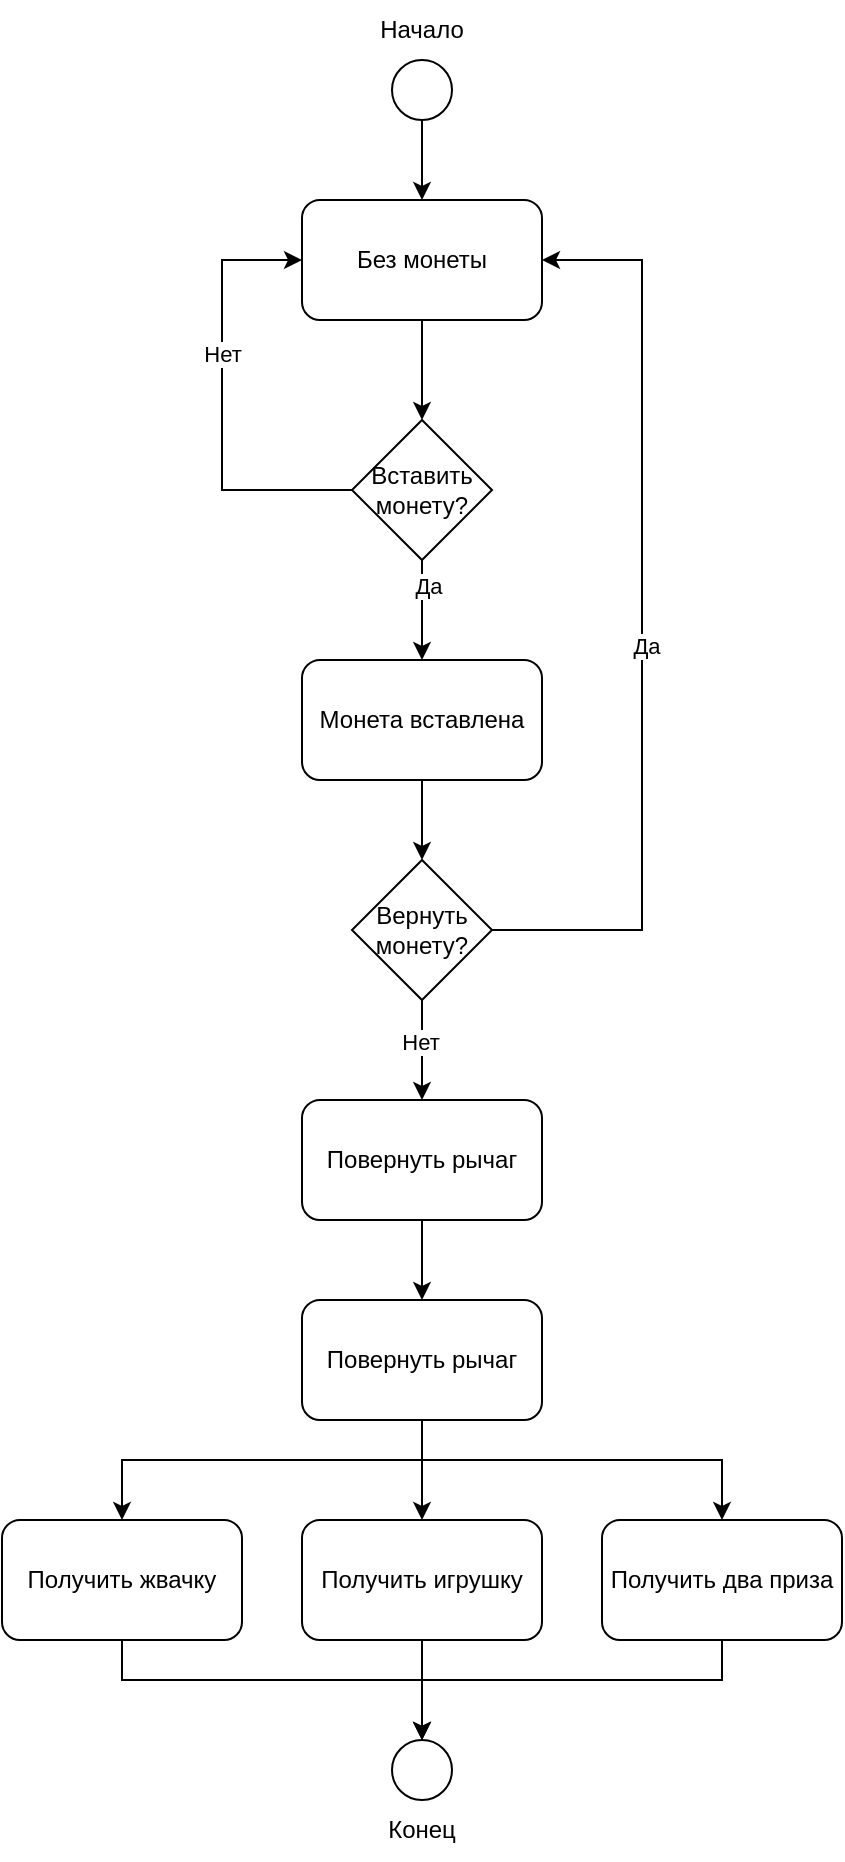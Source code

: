 <mxfile version="22.1.18" type="device">
  <diagram name="Страница — 1" id="x_wm2Z9gaBZjXk-lj6q3">
    <mxGraphModel dx="2013" dy="909" grid="1" gridSize="10" guides="1" tooltips="1" connect="1" arrows="1" fold="1" page="1" pageScale="1" pageWidth="827" pageHeight="1169" math="0" shadow="0">
      <root>
        <mxCell id="0" />
        <mxCell id="1" parent="0" />
        <mxCell id="zoqwROZlDlaIK0jrbd3C-5" style="edgeStyle=orthogonalEdgeStyle;rounded=0;orthogonalLoop=1;jettySize=auto;html=1;" edge="1" parent="1" source="zoqwROZlDlaIK0jrbd3C-2" target="zoqwROZlDlaIK0jrbd3C-4">
          <mxGeometry relative="1" as="geometry" />
        </mxCell>
        <mxCell id="zoqwROZlDlaIK0jrbd3C-2" value="" style="ellipse;whiteSpace=wrap;html=1;aspect=fixed;" vertex="1" parent="1">
          <mxGeometry x="235" y="100" width="30" height="30" as="geometry" />
        </mxCell>
        <mxCell id="zoqwROZlDlaIK0jrbd3C-3" value="Начало" style="text;html=1;strokeColor=none;fillColor=none;align=center;verticalAlign=middle;whiteSpace=wrap;rounded=0;" vertex="1" parent="1">
          <mxGeometry x="220" y="70" width="60" height="30" as="geometry" />
        </mxCell>
        <mxCell id="zoqwROZlDlaIK0jrbd3C-7" style="edgeStyle=orthogonalEdgeStyle;rounded=0;orthogonalLoop=1;jettySize=auto;html=1;entryX=0.5;entryY=0;entryDx=0;entryDy=0;" edge="1" parent="1" source="zoqwROZlDlaIK0jrbd3C-4" target="zoqwROZlDlaIK0jrbd3C-6">
          <mxGeometry relative="1" as="geometry" />
        </mxCell>
        <mxCell id="zoqwROZlDlaIK0jrbd3C-4" value="Без монеты" style="rounded=1;whiteSpace=wrap;html=1;" vertex="1" parent="1">
          <mxGeometry x="190" y="170" width="120" height="60" as="geometry" />
        </mxCell>
        <mxCell id="zoqwROZlDlaIK0jrbd3C-8" style="edgeStyle=orthogonalEdgeStyle;rounded=0;orthogonalLoop=1;jettySize=auto;html=1;entryX=0;entryY=0.5;entryDx=0;entryDy=0;" edge="1" parent="1" source="zoqwROZlDlaIK0jrbd3C-6" target="zoqwROZlDlaIK0jrbd3C-4">
          <mxGeometry relative="1" as="geometry">
            <Array as="points">
              <mxPoint x="150" y="315" />
              <mxPoint x="150" y="200" />
            </Array>
          </mxGeometry>
        </mxCell>
        <mxCell id="zoqwROZlDlaIK0jrbd3C-9" value="Нет" style="edgeLabel;html=1;align=center;verticalAlign=middle;resizable=0;points=[];" vertex="1" connectable="0" parent="zoqwROZlDlaIK0jrbd3C-8">
          <mxGeometry x="0.21" relative="1" as="geometry">
            <mxPoint as="offset" />
          </mxGeometry>
        </mxCell>
        <mxCell id="zoqwROZlDlaIK0jrbd3C-12" style="edgeStyle=orthogonalEdgeStyle;rounded=0;orthogonalLoop=1;jettySize=auto;html=1;" edge="1" parent="1" source="zoqwROZlDlaIK0jrbd3C-6" target="zoqwROZlDlaIK0jrbd3C-11">
          <mxGeometry relative="1" as="geometry" />
        </mxCell>
        <mxCell id="zoqwROZlDlaIK0jrbd3C-13" value="Да&lt;br&gt;" style="edgeLabel;html=1;align=center;verticalAlign=middle;resizable=0;points=[];" vertex="1" connectable="0" parent="zoqwROZlDlaIK0jrbd3C-12">
          <mxGeometry x="-0.487" y="3" relative="1" as="geometry">
            <mxPoint as="offset" />
          </mxGeometry>
        </mxCell>
        <mxCell id="zoqwROZlDlaIK0jrbd3C-6" value="Вставить монету?" style="rhombus;whiteSpace=wrap;html=1;" vertex="1" parent="1">
          <mxGeometry x="215" y="280" width="70" height="70" as="geometry" />
        </mxCell>
        <mxCell id="zoqwROZlDlaIK0jrbd3C-25" style="edgeStyle=orthogonalEdgeStyle;rounded=0;orthogonalLoop=1;jettySize=auto;html=1;entryX=0.5;entryY=0;entryDx=0;entryDy=0;" edge="1" parent="1" source="zoqwROZlDlaIK0jrbd3C-11" target="zoqwROZlDlaIK0jrbd3C-14">
          <mxGeometry relative="1" as="geometry" />
        </mxCell>
        <mxCell id="zoqwROZlDlaIK0jrbd3C-11" value="Монета вставлена" style="rounded=1;whiteSpace=wrap;html=1;" vertex="1" parent="1">
          <mxGeometry x="190" y="400" width="120" height="60" as="geometry" />
        </mxCell>
        <mxCell id="zoqwROZlDlaIK0jrbd3C-15" style="edgeStyle=orthogonalEdgeStyle;rounded=0;orthogonalLoop=1;jettySize=auto;html=1;entryX=1;entryY=0.5;entryDx=0;entryDy=0;" edge="1" parent="1" source="zoqwROZlDlaIK0jrbd3C-14" target="zoqwROZlDlaIK0jrbd3C-4">
          <mxGeometry relative="1" as="geometry">
            <Array as="points">
              <mxPoint x="360" y="535" />
              <mxPoint x="360" y="200" />
            </Array>
          </mxGeometry>
        </mxCell>
        <mxCell id="zoqwROZlDlaIK0jrbd3C-16" value="Да" style="edgeLabel;html=1;align=center;verticalAlign=middle;resizable=0;points=[];" vertex="1" connectable="0" parent="zoqwROZlDlaIK0jrbd3C-15">
          <mxGeometry x="-0.057" y="-2" relative="1" as="geometry">
            <mxPoint as="offset" />
          </mxGeometry>
        </mxCell>
        <mxCell id="zoqwROZlDlaIK0jrbd3C-17" style="edgeStyle=orthogonalEdgeStyle;rounded=0;orthogonalLoop=1;jettySize=auto;html=1;" edge="1" parent="1" source="zoqwROZlDlaIK0jrbd3C-14">
          <mxGeometry relative="1" as="geometry">
            <mxPoint x="250" y="620" as="targetPoint" />
          </mxGeometry>
        </mxCell>
        <mxCell id="zoqwROZlDlaIK0jrbd3C-19" value="Нет" style="edgeLabel;html=1;align=center;verticalAlign=middle;resizable=0;points=[];" vertex="1" connectable="0" parent="zoqwROZlDlaIK0jrbd3C-17">
          <mxGeometry x="-0.161" y="-1" relative="1" as="geometry">
            <mxPoint as="offset" />
          </mxGeometry>
        </mxCell>
        <mxCell id="zoqwROZlDlaIK0jrbd3C-14" value="Вернуть монету?" style="rhombus;whiteSpace=wrap;html=1;" vertex="1" parent="1">
          <mxGeometry x="215" y="500" width="70" height="70" as="geometry" />
        </mxCell>
        <mxCell id="zoqwROZlDlaIK0jrbd3C-21" style="edgeStyle=orthogonalEdgeStyle;rounded=0;orthogonalLoop=1;jettySize=auto;html=1;" edge="1" parent="1" source="zoqwROZlDlaIK0jrbd3C-18" target="zoqwROZlDlaIK0jrbd3C-20">
          <mxGeometry relative="1" as="geometry" />
        </mxCell>
        <mxCell id="zoqwROZlDlaIK0jrbd3C-18" value="Повернуть рычаг" style="rounded=1;whiteSpace=wrap;html=1;" vertex="1" parent="1">
          <mxGeometry x="190" y="620" width="120" height="60" as="geometry" />
        </mxCell>
        <mxCell id="zoqwROZlDlaIK0jrbd3C-26" style="edgeStyle=orthogonalEdgeStyle;rounded=0;orthogonalLoop=1;jettySize=auto;html=1;entryX=0.5;entryY=0;entryDx=0;entryDy=0;" edge="1" parent="1" source="zoqwROZlDlaIK0jrbd3C-20" target="zoqwROZlDlaIK0jrbd3C-22">
          <mxGeometry relative="1" as="geometry" />
        </mxCell>
        <mxCell id="zoqwROZlDlaIK0jrbd3C-27" style="edgeStyle=orthogonalEdgeStyle;rounded=0;orthogonalLoop=1;jettySize=auto;html=1;entryX=0.5;entryY=0;entryDx=0;entryDy=0;" edge="1" parent="1" source="zoqwROZlDlaIK0jrbd3C-20" target="zoqwROZlDlaIK0jrbd3C-23">
          <mxGeometry relative="1" as="geometry">
            <Array as="points">
              <mxPoint x="250" y="800" />
              <mxPoint x="100" y="800" />
            </Array>
          </mxGeometry>
        </mxCell>
        <mxCell id="zoqwROZlDlaIK0jrbd3C-28" style="edgeStyle=orthogonalEdgeStyle;rounded=0;orthogonalLoop=1;jettySize=auto;html=1;entryX=0.5;entryY=0;entryDx=0;entryDy=0;" edge="1" parent="1" source="zoqwROZlDlaIK0jrbd3C-20" target="zoqwROZlDlaIK0jrbd3C-24">
          <mxGeometry relative="1" as="geometry">
            <Array as="points">
              <mxPoint x="250" y="800" />
              <mxPoint x="400" y="800" />
            </Array>
          </mxGeometry>
        </mxCell>
        <mxCell id="zoqwROZlDlaIK0jrbd3C-20" value="Повернуть рычаг" style="rounded=1;whiteSpace=wrap;html=1;" vertex="1" parent="1">
          <mxGeometry x="190" y="720" width="120" height="60" as="geometry" />
        </mxCell>
        <mxCell id="zoqwROZlDlaIK0jrbd3C-32" style="edgeStyle=orthogonalEdgeStyle;rounded=0;orthogonalLoop=1;jettySize=auto;html=1;entryX=0.5;entryY=0;entryDx=0;entryDy=0;" edge="1" parent="1" source="zoqwROZlDlaIK0jrbd3C-22" target="zoqwROZlDlaIK0jrbd3C-29">
          <mxGeometry relative="1" as="geometry" />
        </mxCell>
        <mxCell id="zoqwROZlDlaIK0jrbd3C-22" value="Получить игрушку" style="rounded=1;whiteSpace=wrap;html=1;" vertex="1" parent="1">
          <mxGeometry x="190" y="830" width="120" height="60" as="geometry" />
        </mxCell>
        <mxCell id="zoqwROZlDlaIK0jrbd3C-31" style="edgeStyle=orthogonalEdgeStyle;rounded=0;orthogonalLoop=1;jettySize=auto;html=1;entryX=0.5;entryY=0;entryDx=0;entryDy=0;" edge="1" parent="1" source="zoqwROZlDlaIK0jrbd3C-23" target="zoqwROZlDlaIK0jrbd3C-29">
          <mxGeometry relative="1" as="geometry">
            <Array as="points">
              <mxPoint x="100" y="910" />
              <mxPoint x="250" y="910" />
            </Array>
          </mxGeometry>
        </mxCell>
        <mxCell id="zoqwROZlDlaIK0jrbd3C-23" value="Получить жвачку" style="rounded=1;whiteSpace=wrap;html=1;" vertex="1" parent="1">
          <mxGeometry x="40" y="830" width="120" height="60" as="geometry" />
        </mxCell>
        <mxCell id="zoqwROZlDlaIK0jrbd3C-33" style="edgeStyle=orthogonalEdgeStyle;rounded=0;orthogonalLoop=1;jettySize=auto;html=1;" edge="1" parent="1" source="zoqwROZlDlaIK0jrbd3C-24">
          <mxGeometry relative="1" as="geometry">
            <mxPoint x="250" y="940" as="targetPoint" />
            <Array as="points">
              <mxPoint x="400" y="910" />
              <mxPoint x="250" y="910" />
            </Array>
          </mxGeometry>
        </mxCell>
        <mxCell id="zoqwROZlDlaIK0jrbd3C-24" value="Получить два приза" style="rounded=1;whiteSpace=wrap;html=1;" vertex="1" parent="1">
          <mxGeometry x="340" y="830" width="120" height="60" as="geometry" />
        </mxCell>
        <mxCell id="zoqwROZlDlaIK0jrbd3C-29" value="" style="ellipse;whiteSpace=wrap;html=1;aspect=fixed;" vertex="1" parent="1">
          <mxGeometry x="235" y="940" width="30" height="30" as="geometry" />
        </mxCell>
        <mxCell id="zoqwROZlDlaIK0jrbd3C-30" value="Конец" style="text;html=1;strokeColor=none;fillColor=none;align=center;verticalAlign=middle;whiteSpace=wrap;rounded=0;" vertex="1" parent="1">
          <mxGeometry x="220" y="970" width="60" height="30" as="geometry" />
        </mxCell>
      </root>
    </mxGraphModel>
  </diagram>
</mxfile>
